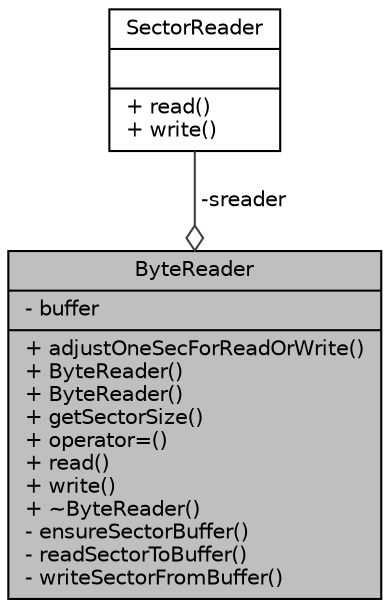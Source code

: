 digraph "ByteReader"
{
  edge [fontname="Helvetica",fontsize="10",labelfontname="Helvetica",labelfontsize="10"];
  node [fontname="Helvetica",fontsize="10",shape=record];
  Node303 [label="{ByteReader\n|- buffer\l|+ adjustOneSecForReadOrWrite()\l+ ByteReader()\l+ ByteReader()\l+ getSectorSize()\l+ operator=()\l+ read()\l+ write()\l+ ~ByteReader()\l- ensureSectorBuffer()\l- readSectorToBuffer()\l- writeSectorFromBuffer()\l}",height=0.2,width=0.4,color="black", fillcolor="grey75", style="filled", fontcolor="black"];
  Node304 -> Node303 [color="grey25",fontsize="10",style="solid",label=" -sreader" ,arrowhead="odiamond",fontname="Helvetica"];
  Node304 [label="{SectorReader\n||+ read()\l+ write()\l}",height=0.2,width=0.4,color="black", fillcolor="white", style="filled",URL="$de/de9/class_sector_reader.html"];
}
